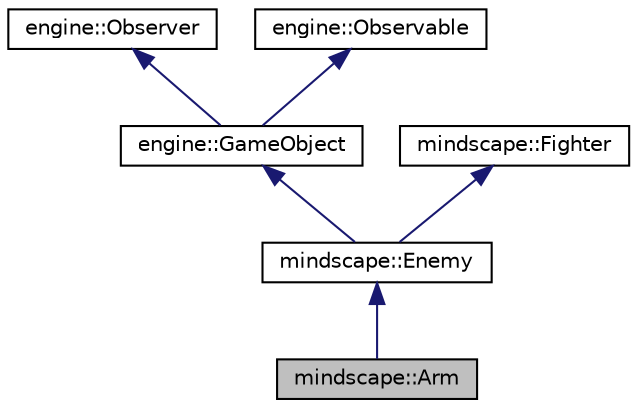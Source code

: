 digraph "mindscape::Arm"
{
  edge [fontname="Helvetica",fontsize="10",labelfontname="Helvetica",labelfontsize="10"];
  node [fontname="Helvetica",fontsize="10",shape=record];
  Node1 [label="mindscape::Arm",height=0.2,width=0.4,color="black", fillcolor="grey75", style="filled", fontcolor="black"];
  Node2 -> Node1 [dir="back",color="midnightblue",fontsize="10",style="solid"];
  Node2 [label="mindscape::Enemy",height=0.2,width=0.4,color="black", fillcolor="white", style="filled",URL="$classmindscape_1_1_enemy.html"];
  Node3 -> Node2 [dir="back",color="midnightblue",fontsize="10",style="solid"];
  Node3 [label="engine::GameObject",height=0.2,width=0.4,color="black", fillcolor="white", style="filled",URL="$classengine_1_1_game_object.html",tooltip="A Game class. "];
  Node4 -> Node3 [dir="back",color="midnightblue",fontsize="10",style="solid"];
  Node4 [label="engine::Observer",height=0.2,width=0.4,color="black", fillcolor="white", style="filled",URL="$classengine_1_1_observer.html"];
  Node5 -> Node3 [dir="back",color="midnightblue",fontsize="10",style="solid"];
  Node5 [label="engine::Observable",height=0.2,width=0.4,color="black", fillcolor="white", style="filled",URL="$classengine_1_1_observable.html"];
  Node6 -> Node2 [dir="back",color="midnightblue",fontsize="10",style="solid"];
  Node6 [label="mindscape::Fighter",height=0.2,width=0.4,color="black", fillcolor="white", style="filled",URL="$classmindscape_1_1_fighter.html"];
}
